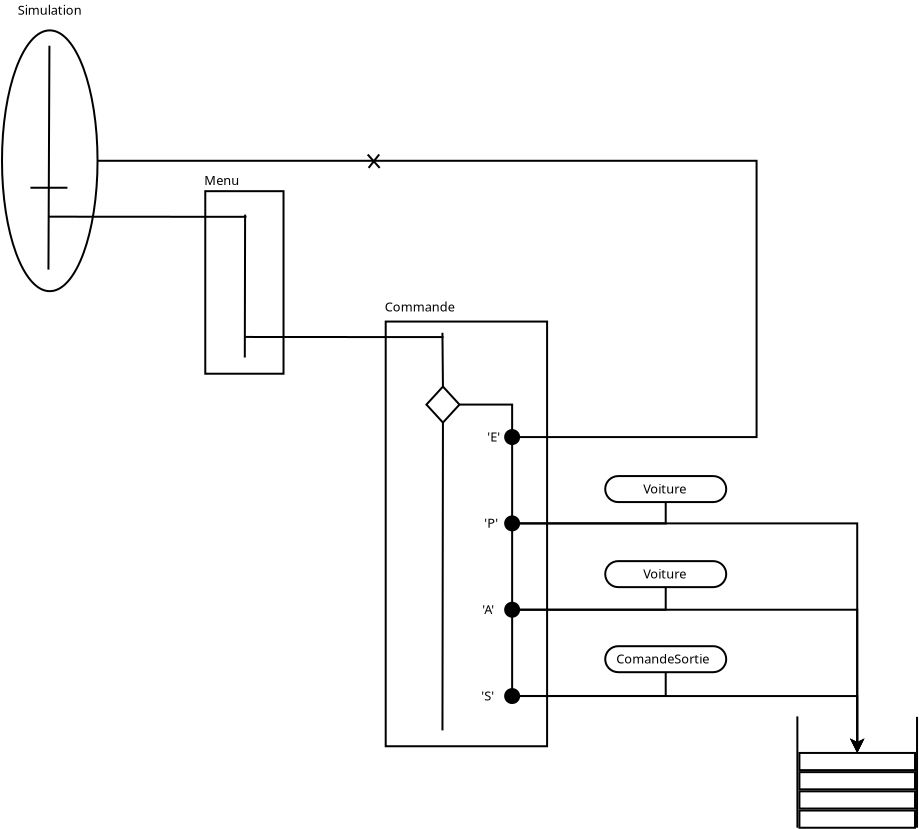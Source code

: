 <?xml version="1.0" encoding="UTF-8"?>
<dia:diagram xmlns:dia="http://www.lysator.liu.se/~alla/dia/">
  <dia:layer name="Arrière-plan" visible="true" active="true">
    <dia:object type="Standard - Box" version="0" id="O0">
      <dia:attribute name="obj_pos">
        <dia:point val="38.764,21.491"/>
      </dia:attribute>
      <dia:attribute name="obj_bb">
        <dia:rectangle val="38.714,21.442;46.885,42.777"/>
      </dia:attribute>
      <dia:attribute name="elem_corner">
        <dia:point val="38.764,21.491"/>
      </dia:attribute>
      <dia:attribute name="elem_width">
        <dia:real val="8.07"/>
      </dia:attribute>
      <dia:attribute name="elem_height">
        <dia:real val="21.235"/>
      </dia:attribute>
      <dia:attribute name="show_background">
        <dia:boolean val="true"/>
      </dia:attribute>
    </dia:object>
    <dia:object type="Standard - Box" version="0" id="O1">
      <dia:attribute name="obj_pos">
        <dia:point val="29.743,14.972"/>
      </dia:attribute>
      <dia:attribute name="obj_bb">
        <dia:rectangle val="29.693,14.922;33.705,24.149"/>
      </dia:attribute>
      <dia:attribute name="elem_corner">
        <dia:point val="29.743,14.972"/>
      </dia:attribute>
      <dia:attribute name="elem_width">
        <dia:real val="3.912"/>
      </dia:attribute>
      <dia:attribute name="elem_height">
        <dia:real val="9.127"/>
      </dia:attribute>
      <dia:attribute name="show_background">
        <dia:boolean val="true"/>
      </dia:attribute>
    </dia:object>
    <dia:object type="Standard - Ellipse" version="0" id="O2">
      <dia:attribute name="obj_pos">
        <dia:point val="19.579,6.932"/>
      </dia:attribute>
      <dia:attribute name="obj_bb">
        <dia:rectangle val="19.529,6.882;24.406,20.022"/>
      </dia:attribute>
      <dia:attribute name="elem_corner">
        <dia:point val="19.579,6.932"/>
      </dia:attribute>
      <dia:attribute name="elem_width">
        <dia:real val="4.777"/>
      </dia:attribute>
      <dia:attribute name="elem_height">
        <dia:real val="13.04"/>
      </dia:attribute>
    </dia:object>
    <dia:object type="Standard - Text" version="1" id="O3">
      <dia:attribute name="obj_pos">
        <dia:point val="21.968,6.148"/>
      </dia:attribute>
      <dia:attribute name="obj_bb">
        <dia:rectangle val="20.264,5.553;23.671,6.301"/>
      </dia:attribute>
      <dia:attribute name="text">
        <dia:composite type="text">
          <dia:attribute name="string">
            <dia:string>#Simulation#</dia:string>
          </dia:attribute>
          <dia:attribute name="font">
            <dia:font family="sans" style="0" name="Helvetica"/>
          </dia:attribute>
          <dia:attribute name="height">
            <dia:real val="0.8"/>
          </dia:attribute>
          <dia:attribute name="pos">
            <dia:point val="21.968,6.148"/>
          </dia:attribute>
          <dia:attribute name="color">
            <dia:color val="#000000"/>
          </dia:attribute>
          <dia:attribute name="alignment">
            <dia:enum val="1"/>
          </dia:attribute>
        </dia:composite>
      </dia:attribute>
      <dia:attribute name="valign">
        <dia:enum val="3"/>
      </dia:attribute>
    </dia:object>
    <dia:object type="Standard - Line" version="0" id="O4">
      <dia:attribute name="obj_pos">
        <dia:point val="21.95,7.7"/>
      </dia:attribute>
      <dia:attribute name="obj_bb">
        <dia:rectangle val="21.851,7.65;22.0,18.942"/>
      </dia:attribute>
      <dia:attribute name="conn_endpoints">
        <dia:point val="21.95,7.7"/>
        <dia:point val="21.901,18.892"/>
      </dia:attribute>
      <dia:attribute name="numcp">
        <dia:int val="1"/>
      </dia:attribute>
    </dia:object>
    <dia:object type="Standard - Line" version="0" id="O5">
      <dia:attribute name="obj_pos">
        <dia:point val="21,14.8"/>
      </dia:attribute>
      <dia:attribute name="obj_bb">
        <dia:rectangle val="20.95,14.75;22.9,14.85"/>
      </dia:attribute>
      <dia:attribute name="conn_endpoints">
        <dia:point val="21,14.8"/>
        <dia:point val="22.85,14.8"/>
      </dia:attribute>
      <dia:attribute name="numcp">
        <dia:int val="1"/>
      </dia:attribute>
    </dia:object>
    <dia:object type="Standard - Line" version="0" id="O6">
      <dia:attribute name="obj_pos">
        <dia:point val="21.886,16.247"/>
      </dia:attribute>
      <dia:attribute name="obj_bb">
        <dia:rectangle val="21.836,16.197;31.851,16.304"/>
      </dia:attribute>
      <dia:attribute name="conn_endpoints">
        <dia:point val="21.886,16.247"/>
        <dia:point val="31.801,16.254"/>
      </dia:attribute>
      <dia:attribute name="numcp">
        <dia:int val="1"/>
      </dia:attribute>
    </dia:object>
    <dia:object type="Standard - Line" version="0" id="O7">
      <dia:attribute name="obj_pos">
        <dia:point val="31.734,16.143"/>
      </dia:attribute>
      <dia:attribute name="obj_bb">
        <dia:rectangle val="31.669,16.093;31.784,23.34"/>
      </dia:attribute>
      <dia:attribute name="conn_endpoints">
        <dia:point val="31.734,16.143"/>
        <dia:point val="31.719,23.29"/>
      </dia:attribute>
      <dia:attribute name="numcp">
        <dia:int val="1"/>
      </dia:attribute>
    </dia:object>
    <dia:object type="Standard - Text" version="1" id="O8">
      <dia:attribute name="obj_pos">
        <dia:point val="29.693,14.667"/>
      </dia:attribute>
      <dia:attribute name="obj_bb">
        <dia:rectangle val="29.693,14.072;31.45,14.82"/>
      </dia:attribute>
      <dia:attribute name="text">
        <dia:composite type="text">
          <dia:attribute name="string">
            <dia:string>#Menu#</dia:string>
          </dia:attribute>
          <dia:attribute name="font">
            <dia:font family="sans" style="0" name="Helvetica"/>
          </dia:attribute>
          <dia:attribute name="height">
            <dia:real val="0.8"/>
          </dia:attribute>
          <dia:attribute name="pos">
            <dia:point val="29.693,14.667"/>
          </dia:attribute>
          <dia:attribute name="color">
            <dia:color val="#000000"/>
          </dia:attribute>
          <dia:attribute name="alignment">
            <dia:enum val="0"/>
          </dia:attribute>
        </dia:composite>
      </dia:attribute>
      <dia:attribute name="valign">
        <dia:enum val="3"/>
      </dia:attribute>
    </dia:object>
    <dia:object type="Standard - Line" version="0" id="O9">
      <dia:attribute name="obj_pos">
        <dia:point val="31.74,22.261"/>
      </dia:attribute>
      <dia:attribute name="obj_bb">
        <dia:rectangle val="31.69,22.211;41.705,22.318"/>
      </dia:attribute>
      <dia:attribute name="conn_endpoints">
        <dia:point val="31.74,22.261"/>
        <dia:point val="41.655,22.268"/>
      </dia:attribute>
      <dia:attribute name="numcp">
        <dia:int val="1"/>
      </dia:attribute>
    </dia:object>
    <dia:object type="Standard - ZigZagLine" version="1" id="O10">
      <dia:attribute name="obj_pos">
        <dia:point val="45.436,27.267"/>
      </dia:attribute>
      <dia:attribute name="obj_bb">
        <dia:rectangle val="24.306,13.402;57.358,27.317"/>
      </dia:attribute>
      <dia:attribute name="orth_points">
        <dia:point val="45.436,27.267"/>
        <dia:point val="57.308,27.267"/>
        <dia:point val="57.308,13.452"/>
        <dia:point val="24.356,13.452"/>
      </dia:attribute>
      <dia:attribute name="orth_orient">
        <dia:enum val="0"/>
        <dia:enum val="1"/>
        <dia:enum val="0"/>
      </dia:attribute>
      <dia:attribute name="autorouting">
        <dia:boolean val="false"/>
      </dia:attribute>
      <dia:connections>
        <dia:connection handle="0" to="O36" connection="3"/>
        <dia:connection handle="1" to="O2" connection="4"/>
      </dia:connections>
    </dia:object>
    <dia:object type="Standard - Line" version="0" id="O11">
      <dia:attribute name="obj_pos">
        <dia:point val="37.909,13.807"/>
      </dia:attribute>
      <dia:attribute name="obj_bb">
        <dia:rectangle val="37.839,13.066;38.51,13.878"/>
      </dia:attribute>
      <dia:attribute name="conn_endpoints">
        <dia:point val="37.909,13.807"/>
        <dia:point val="38.439,13.136"/>
      </dia:attribute>
      <dia:attribute name="numcp">
        <dia:int val="1"/>
      </dia:attribute>
    </dia:object>
    <dia:object type="Standard - Line" version="0" id="O12">
      <dia:attribute name="obj_pos">
        <dia:point val="38.464,13.809"/>
      </dia:attribute>
      <dia:attribute name="obj_bb">
        <dia:rectangle val="37.793,13.067;38.535,13.88"/>
      </dia:attribute>
      <dia:attribute name="conn_endpoints">
        <dia:point val="38.464,13.809"/>
        <dia:point val="37.863,13.138"/>
      </dia:attribute>
      <dia:attribute name="numcp">
        <dia:int val="1"/>
      </dia:attribute>
    </dia:object>
    <dia:object type="Standard - Text" version="1" id="O13">
      <dia:attribute name="obj_pos">
        <dia:point val="38.714,20.982"/>
      </dia:attribute>
      <dia:attribute name="obj_bb">
        <dia:rectangle val="38.714,20.387;42.399,21.135"/>
      </dia:attribute>
      <dia:attribute name="text">
        <dia:composite type="text">
          <dia:attribute name="string">
            <dia:string>#Commande#</dia:string>
          </dia:attribute>
          <dia:attribute name="font">
            <dia:font family="sans" style="0" name="Helvetica"/>
          </dia:attribute>
          <dia:attribute name="height">
            <dia:real val="0.8"/>
          </dia:attribute>
          <dia:attribute name="pos">
            <dia:point val="38.714,20.982"/>
          </dia:attribute>
          <dia:attribute name="color">
            <dia:color val="#000000"/>
          </dia:attribute>
          <dia:attribute name="alignment">
            <dia:enum val="0"/>
          </dia:attribute>
        </dia:composite>
      </dia:attribute>
      <dia:attribute name="valign">
        <dia:enum val="3"/>
      </dia:attribute>
    </dia:object>
    <dia:group>
      <dia:object type="Standard - Line" version="0" id="O14">
        <dia:attribute name="obj_pos">
          <dia:point val="59.347,41.233"/>
        </dia:attribute>
        <dia:attribute name="obj_bb">
          <dia:rectangle val="59.297,41.183;59.4,46.85"/>
        </dia:attribute>
        <dia:attribute name="conn_endpoints">
          <dia:point val="59.347,41.233"/>
          <dia:point val="59.35,46.8"/>
        </dia:attribute>
        <dia:attribute name="numcp">
          <dia:int val="1"/>
        </dia:attribute>
      </dia:object>
      <dia:object type="Standard - Line" version="0" id="O15">
        <dia:attribute name="obj_pos">
          <dia:point val="65.331,41.256"/>
        </dia:attribute>
        <dia:attribute name="obj_bb">
          <dia:rectangle val="65.28,41.206;65.381,46.85"/>
        </dia:attribute>
        <dia:attribute name="conn_endpoints">
          <dia:point val="65.331,41.256"/>
          <dia:point val="65.33,46.8"/>
        </dia:attribute>
        <dia:attribute name="numcp">
          <dia:int val="1"/>
        </dia:attribute>
      </dia:object>
      <dia:group>
        <dia:object type="Standard - Box" version="0" id="O16">
          <dia:attribute name="obj_pos">
            <dia:point val="59.45,43.06"/>
          </dia:attribute>
          <dia:attribute name="obj_bb">
            <dia:rectangle val="59.4,43.01;65.28,43.97"/>
          </dia:attribute>
          <dia:attribute name="elem_corner">
            <dia:point val="59.45,43.06"/>
          </dia:attribute>
          <dia:attribute name="elem_width">
            <dia:real val="5.78"/>
          </dia:attribute>
          <dia:attribute name="elem_height">
            <dia:real val="0.86"/>
          </dia:attribute>
          <dia:attribute name="show_background">
            <dia:boolean val="true"/>
          </dia:attribute>
        </dia:object>
        <dia:object type="Standard - Box" version="0" id="O17">
          <dia:attribute name="obj_pos">
            <dia:point val="59.45,44.02"/>
          </dia:attribute>
          <dia:attribute name="obj_bb">
            <dia:rectangle val="59.4,43.97;65.28,44.93"/>
          </dia:attribute>
          <dia:attribute name="elem_corner">
            <dia:point val="59.45,44.02"/>
          </dia:attribute>
          <dia:attribute name="elem_width">
            <dia:real val="5.78"/>
          </dia:attribute>
          <dia:attribute name="elem_height">
            <dia:real val="0.86"/>
          </dia:attribute>
          <dia:attribute name="show_background">
            <dia:boolean val="true"/>
          </dia:attribute>
        </dia:object>
        <dia:object type="Standard - Box" version="0" id="O18">
          <dia:attribute name="obj_pos">
            <dia:point val="59.45,44.98"/>
          </dia:attribute>
          <dia:attribute name="obj_bb">
            <dia:rectangle val="59.4,44.93;65.28,45.89"/>
          </dia:attribute>
          <dia:attribute name="elem_corner">
            <dia:point val="59.45,44.98"/>
          </dia:attribute>
          <dia:attribute name="elem_width">
            <dia:real val="5.78"/>
          </dia:attribute>
          <dia:attribute name="elem_height">
            <dia:real val="0.86"/>
          </dia:attribute>
          <dia:attribute name="show_background">
            <dia:boolean val="true"/>
          </dia:attribute>
        </dia:object>
        <dia:object type="Standard - Box" version="0" id="O19">
          <dia:attribute name="obj_pos">
            <dia:point val="59.45,45.94"/>
          </dia:attribute>
          <dia:attribute name="obj_bb">
            <dia:rectangle val="59.4,45.89;65.28,46.85"/>
          </dia:attribute>
          <dia:attribute name="elem_corner">
            <dia:point val="59.45,45.94"/>
          </dia:attribute>
          <dia:attribute name="elem_width">
            <dia:real val="5.78"/>
          </dia:attribute>
          <dia:attribute name="elem_height">
            <dia:real val="0.86"/>
          </dia:attribute>
          <dia:attribute name="show_background">
            <dia:boolean val="true"/>
          </dia:attribute>
        </dia:object>
      </dia:group>
    </dia:group>
    <dia:object type="Geometric - Diamond" version="1" id="O20">
      <dia:attribute name="obj_pos">
        <dia:point val="40.801,24.742"/>
      </dia:attribute>
      <dia:attribute name="obj_bb">
        <dia:rectangle val="40.733,24.668;42.519,26.616"/>
      </dia:attribute>
      <dia:attribute name="meta">
        <dia:composite type="dict"/>
      </dia:attribute>
      <dia:attribute name="elem_corner">
        <dia:point val="40.801,24.742"/>
      </dia:attribute>
      <dia:attribute name="elem_width">
        <dia:real val="1.65"/>
      </dia:attribute>
      <dia:attribute name="elem_height">
        <dia:real val="1.8"/>
      </dia:attribute>
      <dia:attribute name="line_width">
        <dia:real val="0.1"/>
      </dia:attribute>
      <dia:attribute name="line_colour">
        <dia:color val="#000000"/>
      </dia:attribute>
      <dia:attribute name="fill_colour">
        <dia:color val="#ffffff"/>
      </dia:attribute>
      <dia:attribute name="show_background">
        <dia:boolean val="true"/>
      </dia:attribute>
      <dia:attribute name="line_style">
        <dia:enum val="0"/>
        <dia:real val="1"/>
      </dia:attribute>
      <dia:attribute name="flip_horizontal">
        <dia:boolean val="false"/>
      </dia:attribute>
      <dia:attribute name="flip_vertical">
        <dia:boolean val="false"/>
      </dia:attribute>
      <dia:attribute name="subscale">
        <dia:real val="1"/>
      </dia:attribute>
    </dia:object>
    <dia:object type="Standard - Line" version="0" id="O21">
      <dia:attribute name="obj_pos">
        <dia:point val="41.626,24.742"/>
      </dia:attribute>
      <dia:attribute name="obj_bb">
        <dia:rectangle val="41.551,22.004;41.677,24.792"/>
      </dia:attribute>
      <dia:attribute name="conn_endpoints">
        <dia:point val="41.626,24.742"/>
        <dia:point val="41.601,22.054"/>
      </dia:attribute>
      <dia:attribute name="numcp">
        <dia:int val="1"/>
      </dia:attribute>
      <dia:connections>
        <dia:connection handle="0" to="O20" connection="5"/>
      </dia:connections>
    </dia:object>
    <dia:object type="Standard - Line" version="0" id="O22">
      <dia:attribute name="obj_pos">
        <dia:point val="41.602,41.932"/>
      </dia:attribute>
      <dia:attribute name="obj_bb">
        <dia:rectangle val="41.552,26.492;41.676,41.982"/>
      </dia:attribute>
      <dia:attribute name="conn_endpoints">
        <dia:point val="41.602,41.932"/>
        <dia:point val="41.626,26.542"/>
      </dia:attribute>
      <dia:attribute name="numcp">
        <dia:int val="1"/>
      </dia:attribute>
      <dia:connections>
        <dia:connection handle="1" to="O20" connection="6"/>
      </dia:connections>
    </dia:object>
    <dia:object type="Standard - ZigZagLine" version="1" id="O23">
      <dia:attribute name="obj_pos">
        <dia:point val="42.451,25.642"/>
      </dia:attribute>
      <dia:attribute name="obj_bb">
        <dia:rectangle val="42.401,25.592;45.136,26.967"/>
      </dia:attribute>
      <dia:attribute name="orth_points">
        <dia:point val="42.451,25.642"/>
        <dia:point val="45.086,25.642"/>
        <dia:point val="45.086,26.917"/>
        <dia:point val="45.086,26.917"/>
      </dia:attribute>
      <dia:attribute name="orth_orient">
        <dia:enum val="0"/>
        <dia:enum val="1"/>
        <dia:enum val="0"/>
      </dia:attribute>
      <dia:attribute name="autorouting">
        <dia:boolean val="false"/>
      </dia:attribute>
      <dia:connections>
        <dia:connection handle="0" to="O20" connection="7"/>
      </dia:connections>
    </dia:object>
    <dia:object type="Standard - Line" version="0" id="O24">
      <dia:attribute name="obj_pos">
        <dia:point val="45.086,31.233"/>
      </dia:attribute>
      <dia:attribute name="obj_bb">
        <dia:rectangle val="45.036,27.567;45.136,31.283"/>
      </dia:attribute>
      <dia:attribute name="conn_endpoints">
        <dia:point val="45.086,31.233"/>
        <dia:point val="45.086,27.617"/>
      </dia:attribute>
      <dia:attribute name="numcp">
        <dia:int val="1"/>
      </dia:attribute>
    </dia:object>
    <dia:object type="Standard - Line" version="0" id="O25">
      <dia:attribute name="obj_pos">
        <dia:point val="45.086,35.549"/>
      </dia:attribute>
      <dia:attribute name="obj_bb">
        <dia:rectangle val="45.036,31.883;45.136,35.599"/>
      </dia:attribute>
      <dia:attribute name="conn_endpoints">
        <dia:point val="45.086,35.549"/>
        <dia:point val="45.086,31.933"/>
      </dia:attribute>
      <dia:attribute name="numcp">
        <dia:int val="1"/>
      </dia:attribute>
    </dia:object>
    <dia:object type="Standard - Line" version="0" id="O26">
      <dia:attribute name="obj_pos">
        <dia:point val="45.086,39.866"/>
      </dia:attribute>
      <dia:attribute name="obj_bb">
        <dia:rectangle val="45.036,36.199;45.136,39.916"/>
      </dia:attribute>
      <dia:attribute name="conn_endpoints">
        <dia:point val="45.086,39.866"/>
        <dia:point val="45.086,36.249"/>
      </dia:attribute>
      <dia:attribute name="numcp">
        <dia:int val="1"/>
      </dia:attribute>
    </dia:object>
    <dia:object type="Standard - ZigZagLine" version="1" id="O27">
      <dia:attribute name="obj_pos">
        <dia:point val="45.436,31.583"/>
      </dia:attribute>
      <dia:attribute name="obj_bb">
        <dia:rectangle val="45.386,31.533;62.702,43.172"/>
      </dia:attribute>
      <dia:attribute name="orth_points">
        <dia:point val="45.436,31.583"/>
        <dia:point val="62.34,31.583"/>
        <dia:point val="62.34,43.06"/>
      </dia:attribute>
      <dia:attribute name="orth_orient">
        <dia:enum val="0"/>
        <dia:enum val="1"/>
      </dia:attribute>
      <dia:attribute name="autorouting">
        <dia:boolean val="true"/>
      </dia:attribute>
      <dia:attribute name="end_arrow">
        <dia:enum val="22"/>
      </dia:attribute>
      <dia:attribute name="end_arrow_length">
        <dia:real val="0.5"/>
      </dia:attribute>
      <dia:attribute name="end_arrow_width">
        <dia:real val="0.5"/>
      </dia:attribute>
    </dia:object>
    <dia:object type="Standard - ZigZagLine" version="1" id="O28">
      <dia:attribute name="obj_pos">
        <dia:point val="45.436,35.899"/>
      </dia:attribute>
      <dia:attribute name="obj_bb">
        <dia:rectangle val="45.386,35.849;62.702,43.172"/>
      </dia:attribute>
      <dia:attribute name="orth_points">
        <dia:point val="45.436,35.899"/>
        <dia:point val="62.34,35.899"/>
        <dia:point val="62.34,43.06"/>
      </dia:attribute>
      <dia:attribute name="orth_orient">
        <dia:enum val="0"/>
        <dia:enum val="1"/>
      </dia:attribute>
      <dia:attribute name="autorouting">
        <dia:boolean val="true"/>
      </dia:attribute>
      <dia:attribute name="end_arrow">
        <dia:enum val="22"/>
      </dia:attribute>
      <dia:attribute name="end_arrow_length">
        <dia:real val="0.5"/>
      </dia:attribute>
      <dia:attribute name="end_arrow_width">
        <dia:real val="0.5"/>
      </dia:attribute>
    </dia:object>
    <dia:object type="Standard - ZigZagLine" version="1" id="O29">
      <dia:attribute name="obj_pos">
        <dia:point val="45.436,40.216"/>
      </dia:attribute>
      <dia:attribute name="obj_bb">
        <dia:rectangle val="45.386,40.166;62.702,43.172"/>
      </dia:attribute>
      <dia:attribute name="orth_points">
        <dia:point val="45.436,40.216"/>
        <dia:point val="62.34,40.216"/>
        <dia:point val="62.34,43.06"/>
      </dia:attribute>
      <dia:attribute name="orth_orient">
        <dia:enum val="0"/>
        <dia:enum val="1"/>
      </dia:attribute>
      <dia:attribute name="autorouting">
        <dia:boolean val="true"/>
      </dia:attribute>
      <dia:attribute name="end_arrow">
        <dia:enum val="22"/>
      </dia:attribute>
      <dia:attribute name="end_arrow_length">
        <dia:real val="0.5"/>
      </dia:attribute>
      <dia:attribute name="end_arrow_width">
        <dia:real val="0.5"/>
      </dia:attribute>
    </dia:object>
    <dia:object type="Standard - Box" version="0" id="O30">
      <dia:attribute name="obj_pos">
        <dia:point val="49.74,29.217"/>
      </dia:attribute>
      <dia:attribute name="obj_bb">
        <dia:rectangle val="49.69,29.167;55.84,30.567"/>
      </dia:attribute>
      <dia:attribute name="elem_corner">
        <dia:point val="49.74,29.217"/>
      </dia:attribute>
      <dia:attribute name="elem_width">
        <dia:real val="6.05"/>
      </dia:attribute>
      <dia:attribute name="elem_height">
        <dia:real val="1.3"/>
      </dia:attribute>
      <dia:attribute name="border_width">
        <dia:real val="0.1"/>
      </dia:attribute>
      <dia:attribute name="show_background">
        <dia:boolean val="true"/>
      </dia:attribute>
      <dia:attribute name="corner_radius">
        <dia:real val="5"/>
      </dia:attribute>
    </dia:object>
    <dia:object type="Standard - Box" version="0" id="O31">
      <dia:attribute name="obj_pos">
        <dia:point val="49.74,33.469"/>
      </dia:attribute>
      <dia:attribute name="obj_bb">
        <dia:rectangle val="49.69,33.419;55.84,34.819"/>
      </dia:attribute>
      <dia:attribute name="elem_corner">
        <dia:point val="49.74,33.469"/>
      </dia:attribute>
      <dia:attribute name="elem_width">
        <dia:real val="6.05"/>
      </dia:attribute>
      <dia:attribute name="elem_height">
        <dia:real val="1.3"/>
      </dia:attribute>
      <dia:attribute name="border_width">
        <dia:real val="0.1"/>
      </dia:attribute>
      <dia:attribute name="show_background">
        <dia:boolean val="true"/>
      </dia:attribute>
      <dia:attribute name="corner_radius">
        <dia:real val="5"/>
      </dia:attribute>
    </dia:object>
    <dia:object type="Standard - Box" version="0" id="O32">
      <dia:attribute name="obj_pos">
        <dia:point val="49.74,37.722"/>
      </dia:attribute>
      <dia:attribute name="obj_bb">
        <dia:rectangle val="49.69,37.672;55.84,39.072"/>
      </dia:attribute>
      <dia:attribute name="elem_corner">
        <dia:point val="49.74,37.722"/>
      </dia:attribute>
      <dia:attribute name="elem_width">
        <dia:real val="6.05"/>
      </dia:attribute>
      <dia:attribute name="elem_height">
        <dia:real val="1.3"/>
      </dia:attribute>
      <dia:attribute name="border_width">
        <dia:real val="0.1"/>
      </dia:attribute>
      <dia:attribute name="show_background">
        <dia:boolean val="true"/>
      </dia:attribute>
      <dia:attribute name="corner_radius">
        <dia:real val="5"/>
      </dia:attribute>
    </dia:object>
    <dia:object type="Standard - ZigZagLine" version="1" id="O33">
      <dia:attribute name="obj_pos">
        <dia:point val="45.436,40.216"/>
      </dia:attribute>
      <dia:attribute name="obj_bb">
        <dia:rectangle val="45.386,38.972;52.815,40.266"/>
      </dia:attribute>
      <dia:attribute name="orth_points">
        <dia:point val="45.436,40.216"/>
        <dia:point val="45.436,40.212"/>
        <dia:point val="52.765,40.212"/>
        <dia:point val="52.765,39.022"/>
      </dia:attribute>
      <dia:attribute name="orth_orient">
        <dia:enum val="1"/>
        <dia:enum val="0"/>
        <dia:enum val="1"/>
      </dia:attribute>
      <dia:attribute name="autorouting">
        <dia:boolean val="false"/>
      </dia:attribute>
      <dia:connections>
        <dia:connection handle="1" to="O32" connection="6"/>
      </dia:connections>
    </dia:object>
    <dia:object type="Standard - ZigZagLine" version="1" id="O34">
      <dia:attribute name="obj_pos">
        <dia:point val="45.436,35.899"/>
      </dia:attribute>
      <dia:attribute name="obj_bb">
        <dia:rectangle val="45.386,34.719;52.815,35.949"/>
      </dia:attribute>
      <dia:attribute name="orth_points">
        <dia:point val="45.436,35.899"/>
        <dia:point val="52.765,35.899"/>
        <dia:point val="52.765,34.769"/>
      </dia:attribute>
      <dia:attribute name="orth_orient">
        <dia:enum val="0"/>
        <dia:enum val="1"/>
      </dia:attribute>
      <dia:attribute name="autorouting">
        <dia:boolean val="true"/>
      </dia:attribute>
      <dia:connections>
        <dia:connection handle="1" to="O31" connection="6"/>
      </dia:connections>
    </dia:object>
    <dia:object type="Standard - ZigZagLine" version="1" id="O35">
      <dia:attribute name="obj_pos">
        <dia:point val="45.436,31.583"/>
      </dia:attribute>
      <dia:attribute name="obj_bb">
        <dia:rectangle val="45.386,30.467;52.815,31.633"/>
      </dia:attribute>
      <dia:attribute name="orth_points">
        <dia:point val="45.436,31.583"/>
        <dia:point val="52.765,31.583"/>
        <dia:point val="52.765,30.517"/>
      </dia:attribute>
      <dia:attribute name="orth_orient">
        <dia:enum val="0"/>
        <dia:enum val="1"/>
      </dia:attribute>
      <dia:attribute name="autorouting">
        <dia:boolean val="true"/>
      </dia:attribute>
      <dia:connections>
        <dia:connection handle="1" to="O30" connection="6"/>
      </dia:connections>
    </dia:object>
    <dia:group>
      <dia:object type="Geometric - Perfect Circle" version="1" id="O36">
        <dia:attribute name="obj_pos">
          <dia:point val="44.736,26.917"/>
        </dia:attribute>
        <dia:attribute name="obj_bb">
          <dia:rectangle val="44.686,26.867;45.486,27.667"/>
        </dia:attribute>
        <dia:attribute name="meta">
          <dia:composite type="dict"/>
        </dia:attribute>
        <dia:attribute name="elem_corner">
          <dia:point val="44.736,26.917"/>
        </dia:attribute>
        <dia:attribute name="elem_width">
          <dia:real val="0.7"/>
        </dia:attribute>
        <dia:attribute name="elem_height">
          <dia:real val="0.7"/>
        </dia:attribute>
        <dia:attribute name="line_width">
          <dia:real val="0.1"/>
        </dia:attribute>
        <dia:attribute name="line_colour">
          <dia:color val="#000000"/>
        </dia:attribute>
        <dia:attribute name="fill_colour">
          <dia:color val="#000000"/>
        </dia:attribute>
        <dia:attribute name="show_background">
          <dia:boolean val="true"/>
        </dia:attribute>
        <dia:attribute name="line_style">
          <dia:enum val="0"/>
          <dia:real val="1"/>
        </dia:attribute>
        <dia:attribute name="flip_horizontal">
          <dia:boolean val="false"/>
        </dia:attribute>
        <dia:attribute name="flip_vertical">
          <dia:boolean val="false"/>
        </dia:attribute>
        <dia:attribute name="subscale">
          <dia:real val="1"/>
        </dia:attribute>
      </dia:object>
      <dia:object type="Standard - Text" version="1" id="O37">
        <dia:attribute name="obj_pos">
          <dia:point val="43.839,27.488"/>
        </dia:attribute>
        <dia:attribute name="obj_bb">
          <dia:rectangle val="43.839,26.893;44.594,27.64"/>
        </dia:attribute>
        <dia:attribute name="text">
          <dia:composite type="text">
            <dia:attribute name="string">
              <dia:string>#'E'#</dia:string>
            </dia:attribute>
            <dia:attribute name="font">
              <dia:font family="sans" style="0" name="Helvetica"/>
            </dia:attribute>
            <dia:attribute name="height">
              <dia:real val="0.8"/>
            </dia:attribute>
            <dia:attribute name="pos">
              <dia:point val="43.839,27.488"/>
            </dia:attribute>
            <dia:attribute name="color">
              <dia:color val="#000000"/>
            </dia:attribute>
            <dia:attribute name="alignment">
              <dia:enum val="0"/>
            </dia:attribute>
          </dia:composite>
        </dia:attribute>
        <dia:attribute name="valign">
          <dia:enum val="3"/>
        </dia:attribute>
      </dia:object>
    </dia:group>
    <dia:group>
      <dia:object type="Geometric - Perfect Circle" version="1" id="O38">
        <dia:attribute name="obj_pos">
          <dia:point val="44.736,39.866"/>
        </dia:attribute>
        <dia:attribute name="obj_bb">
          <dia:rectangle val="44.686,39.816;45.486,40.616"/>
        </dia:attribute>
        <dia:attribute name="meta">
          <dia:composite type="dict"/>
        </dia:attribute>
        <dia:attribute name="elem_corner">
          <dia:point val="44.736,39.866"/>
        </dia:attribute>
        <dia:attribute name="elem_width">
          <dia:real val="0.7"/>
        </dia:attribute>
        <dia:attribute name="elem_height">
          <dia:real val="0.7"/>
        </dia:attribute>
        <dia:attribute name="line_width">
          <dia:real val="0.1"/>
        </dia:attribute>
        <dia:attribute name="line_colour">
          <dia:color val="#000000"/>
        </dia:attribute>
        <dia:attribute name="fill_colour">
          <dia:color val="#000000"/>
        </dia:attribute>
        <dia:attribute name="show_background">
          <dia:boolean val="true"/>
        </dia:attribute>
        <dia:attribute name="line_style">
          <dia:enum val="0"/>
          <dia:real val="1"/>
        </dia:attribute>
        <dia:attribute name="flip_horizontal">
          <dia:boolean val="false"/>
        </dia:attribute>
        <dia:attribute name="flip_vertical">
          <dia:boolean val="false"/>
        </dia:attribute>
        <dia:attribute name="subscale">
          <dia:real val="1"/>
        </dia:attribute>
      </dia:object>
      <dia:object type="Standard - Text" version="1" id="O39">
        <dia:attribute name="obj_pos">
          <dia:point val="43.539,40.437"/>
        </dia:attribute>
        <dia:attribute name="obj_bb">
          <dia:rectangle val="43.539,39.842;44.296,40.59"/>
        </dia:attribute>
        <dia:attribute name="text">
          <dia:composite type="text">
            <dia:attribute name="string">
              <dia:string>#'S'#</dia:string>
            </dia:attribute>
            <dia:attribute name="font">
              <dia:font family="sans" style="0" name="Helvetica"/>
            </dia:attribute>
            <dia:attribute name="height">
              <dia:real val="0.8"/>
            </dia:attribute>
            <dia:attribute name="pos">
              <dia:point val="43.539,40.437"/>
            </dia:attribute>
            <dia:attribute name="color">
              <dia:color val="#000000"/>
            </dia:attribute>
            <dia:attribute name="alignment">
              <dia:enum val="0"/>
            </dia:attribute>
          </dia:composite>
        </dia:attribute>
        <dia:attribute name="valign">
          <dia:enum val="3"/>
        </dia:attribute>
      </dia:object>
    </dia:group>
    <dia:group>
      <dia:object type="Geometric - Perfect Circle" version="1" id="O40">
        <dia:attribute name="obj_pos">
          <dia:point val="44.736,35.549"/>
        </dia:attribute>
        <dia:attribute name="obj_bb">
          <dia:rectangle val="44.686,35.499;45.486,36.299"/>
        </dia:attribute>
        <dia:attribute name="meta">
          <dia:composite type="dict"/>
        </dia:attribute>
        <dia:attribute name="elem_corner">
          <dia:point val="44.736,35.549"/>
        </dia:attribute>
        <dia:attribute name="elem_width">
          <dia:real val="0.7"/>
        </dia:attribute>
        <dia:attribute name="elem_height">
          <dia:real val="0.7"/>
        </dia:attribute>
        <dia:attribute name="line_width">
          <dia:real val="0.1"/>
        </dia:attribute>
        <dia:attribute name="line_colour">
          <dia:color val="#000000"/>
        </dia:attribute>
        <dia:attribute name="fill_colour">
          <dia:color val="#000000"/>
        </dia:attribute>
        <dia:attribute name="show_background">
          <dia:boolean val="true"/>
        </dia:attribute>
        <dia:attribute name="line_style">
          <dia:enum val="0"/>
          <dia:real val="1"/>
        </dia:attribute>
        <dia:attribute name="flip_horizontal">
          <dia:boolean val="false"/>
        </dia:attribute>
        <dia:attribute name="flip_vertical">
          <dia:boolean val="false"/>
        </dia:attribute>
        <dia:attribute name="subscale">
          <dia:real val="1"/>
        </dia:attribute>
      </dia:object>
      <dia:object type="Standard - Text" version="1" id="O41">
        <dia:attribute name="obj_pos">
          <dia:point val="43.589,36.121"/>
        </dia:attribute>
        <dia:attribute name="obj_bb">
          <dia:rectangle val="43.589,35.526;44.376,36.273"/>
        </dia:attribute>
        <dia:attribute name="text">
          <dia:composite type="text">
            <dia:attribute name="string">
              <dia:string>#'A'#</dia:string>
            </dia:attribute>
            <dia:attribute name="font">
              <dia:font family="sans" style="0" name="Helvetica"/>
            </dia:attribute>
            <dia:attribute name="height">
              <dia:real val="0.8"/>
            </dia:attribute>
            <dia:attribute name="pos">
              <dia:point val="43.589,36.121"/>
            </dia:attribute>
            <dia:attribute name="color">
              <dia:color val="#000000"/>
            </dia:attribute>
            <dia:attribute name="alignment">
              <dia:enum val="0"/>
            </dia:attribute>
          </dia:composite>
        </dia:attribute>
        <dia:attribute name="valign">
          <dia:enum val="3"/>
        </dia:attribute>
      </dia:object>
    </dia:group>
    <dia:group>
      <dia:object type="Geometric - Perfect Circle" version="1" id="O42">
        <dia:attribute name="obj_pos">
          <dia:point val="44.736,31.233"/>
        </dia:attribute>
        <dia:attribute name="obj_bb">
          <dia:rectangle val="44.686,31.183;45.486,31.983"/>
        </dia:attribute>
        <dia:attribute name="meta">
          <dia:composite type="dict"/>
        </dia:attribute>
        <dia:attribute name="elem_corner">
          <dia:point val="44.736,31.233"/>
        </dia:attribute>
        <dia:attribute name="elem_width">
          <dia:real val="0.7"/>
        </dia:attribute>
        <dia:attribute name="elem_height">
          <dia:real val="0.7"/>
        </dia:attribute>
        <dia:attribute name="line_width">
          <dia:real val="0.1"/>
        </dia:attribute>
        <dia:attribute name="line_colour">
          <dia:color val="#000000"/>
        </dia:attribute>
        <dia:attribute name="fill_colour">
          <dia:color val="#000000"/>
        </dia:attribute>
        <dia:attribute name="show_background">
          <dia:boolean val="true"/>
        </dia:attribute>
        <dia:attribute name="line_style">
          <dia:enum val="0"/>
          <dia:real val="1"/>
        </dia:attribute>
        <dia:attribute name="flip_horizontal">
          <dia:boolean val="false"/>
        </dia:attribute>
        <dia:attribute name="flip_vertical">
          <dia:boolean val="false"/>
        </dia:attribute>
        <dia:attribute name="subscale">
          <dia:real val="1"/>
        </dia:attribute>
      </dia:object>
      <dia:object type="Standard - Text" version="1" id="O43">
        <dia:attribute name="obj_pos">
          <dia:point val="43.689,31.804"/>
        </dia:attribute>
        <dia:attribute name="obj_bb">
          <dia:rectangle val="43.689,31.209;44.424,31.957"/>
        </dia:attribute>
        <dia:attribute name="text">
          <dia:composite type="text">
            <dia:attribute name="string">
              <dia:string>#'P'#</dia:string>
            </dia:attribute>
            <dia:attribute name="font">
              <dia:font family="sans" style="0" name="Helvetica"/>
            </dia:attribute>
            <dia:attribute name="height">
              <dia:real val="0.8"/>
            </dia:attribute>
            <dia:attribute name="pos">
              <dia:point val="43.689,31.804"/>
            </dia:attribute>
            <dia:attribute name="color">
              <dia:color val="#000000"/>
            </dia:attribute>
            <dia:attribute name="alignment">
              <dia:enum val="0"/>
            </dia:attribute>
          </dia:composite>
        </dia:attribute>
        <dia:attribute name="valign">
          <dia:enum val="3"/>
        </dia:attribute>
      </dia:object>
    </dia:group>
    <dia:object type="Standard - Text" version="1" id="O44">
      <dia:attribute name="obj_pos">
        <dia:point val="51.637,30.088"/>
      </dia:attribute>
      <dia:attribute name="obj_bb">
        <dia:rectangle val="51.637,29.493;53.892,30.241"/>
      </dia:attribute>
      <dia:attribute name="text">
        <dia:composite type="text">
          <dia:attribute name="string">
            <dia:string>#Voiture#</dia:string>
          </dia:attribute>
          <dia:attribute name="font">
            <dia:font family="sans" style="0" name="Helvetica"/>
          </dia:attribute>
          <dia:attribute name="height">
            <dia:real val="0.8"/>
          </dia:attribute>
          <dia:attribute name="pos">
            <dia:point val="51.637,30.088"/>
          </dia:attribute>
          <dia:attribute name="color">
            <dia:color val="#000000"/>
          </dia:attribute>
          <dia:attribute name="alignment">
            <dia:enum val="0"/>
          </dia:attribute>
        </dia:composite>
      </dia:attribute>
      <dia:attribute name="valign">
        <dia:enum val="3"/>
      </dia:attribute>
    </dia:object>
    <dia:object type="Standard - Text" version="1" id="O45">
      <dia:attribute name="obj_pos">
        <dia:point val="51.637,34.34"/>
      </dia:attribute>
      <dia:attribute name="obj_bb">
        <dia:rectangle val="51.637,33.745;53.892,34.493"/>
      </dia:attribute>
      <dia:attribute name="text">
        <dia:composite type="text">
          <dia:attribute name="string">
            <dia:string>#Voiture#</dia:string>
          </dia:attribute>
          <dia:attribute name="font">
            <dia:font family="sans" style="0" name="Helvetica"/>
          </dia:attribute>
          <dia:attribute name="height">
            <dia:real val="0.8"/>
          </dia:attribute>
          <dia:attribute name="pos">
            <dia:point val="51.637,34.34"/>
          </dia:attribute>
          <dia:attribute name="color">
            <dia:color val="#000000"/>
          </dia:attribute>
          <dia:attribute name="alignment">
            <dia:enum val="0"/>
          </dia:attribute>
        </dia:composite>
      </dia:attribute>
      <dia:attribute name="valign">
        <dia:enum val="3"/>
      </dia:attribute>
    </dia:object>
    <dia:object type="Standard - Text" version="1" id="O46">
      <dia:attribute name="obj_pos">
        <dia:point val="50.291,38.593"/>
      </dia:attribute>
      <dia:attribute name="obj_bb">
        <dia:rectangle val="50.291,37.998;55.239,38.745"/>
      </dia:attribute>
      <dia:attribute name="text">
        <dia:composite type="text">
          <dia:attribute name="string">
            <dia:string>#ComandeSortie#</dia:string>
          </dia:attribute>
          <dia:attribute name="font">
            <dia:font family="sans" style="0" name="Helvetica"/>
          </dia:attribute>
          <dia:attribute name="height">
            <dia:real val="0.8"/>
          </dia:attribute>
          <dia:attribute name="pos">
            <dia:point val="50.291,38.593"/>
          </dia:attribute>
          <dia:attribute name="color">
            <dia:color val="#000000"/>
          </dia:attribute>
          <dia:attribute name="alignment">
            <dia:enum val="0"/>
          </dia:attribute>
        </dia:composite>
      </dia:attribute>
      <dia:attribute name="valign">
        <dia:enum val="3"/>
      </dia:attribute>
    </dia:object>
  </dia:layer>
</dia:diagram>
